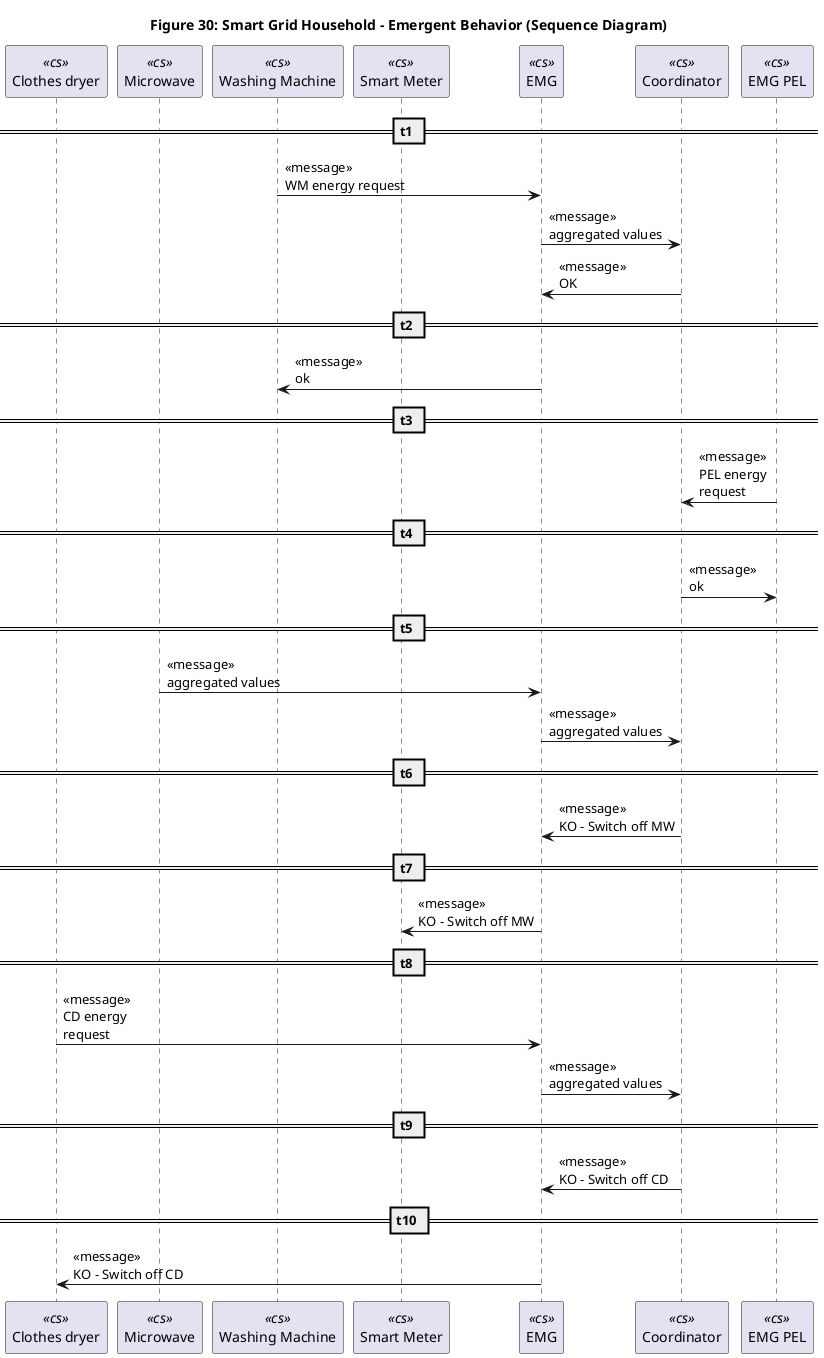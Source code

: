 @startuml
	title Figure 30: Smart Grid Household – Emergent Behavior (Sequence Diagram)
	
	participant "Clothes dryer" as CD <<cs>>
	participant Microwave as MW <<cs>>
	participant "Washing Machine" as WM <<cs>>
	participant "Smart Meter" as SM <<cs>>
	participant EMG as EMG <<cs>>
	participant Coordinator as Coord <<cs>>
	participant "EMG PEL" as PEL <<cs>>
	
	== t1 ==
	WM -> EMG : <<message>>\nWM energy request
	'SM -> EMG : <<message>>\naggregated values
	EMG -> Coord : <<message>>\naggregated values
	Coord -> EMG : <<message>>\nOK
	== t2 ==
	EMG -> WM : <<message>>\nok
	== t3 ==
	PEL -> Coord : <<message>>\nPEL energy \nrequest
	== t4 ==
	Coord -> PEL : <<message>>\nok
	
	== t5 ==
	MW -> EMG : <<message>>\naggregated values
	EMG -> Coord : <<message>>\naggregated values
	
	== t6 ==
	Coord -> EMG : <<message>>\nKO - Switch off MW
	
	== t7 ==
	EMG -> SM : <<message>>\nKO - Switch off MW
	
	
	== t8 ==
	CD -> EMG : <<message>>\nCD energy \nrequest	
	EMG -> Coord : <<message>>\naggregated values
	
	== t9 ==
	Coord -> EMG : <<message>>\nKO - Switch off CD
	
	== t10 ==
	EMG -> CD : <<message>>\nKO - Switch off CD
	

@enduml
